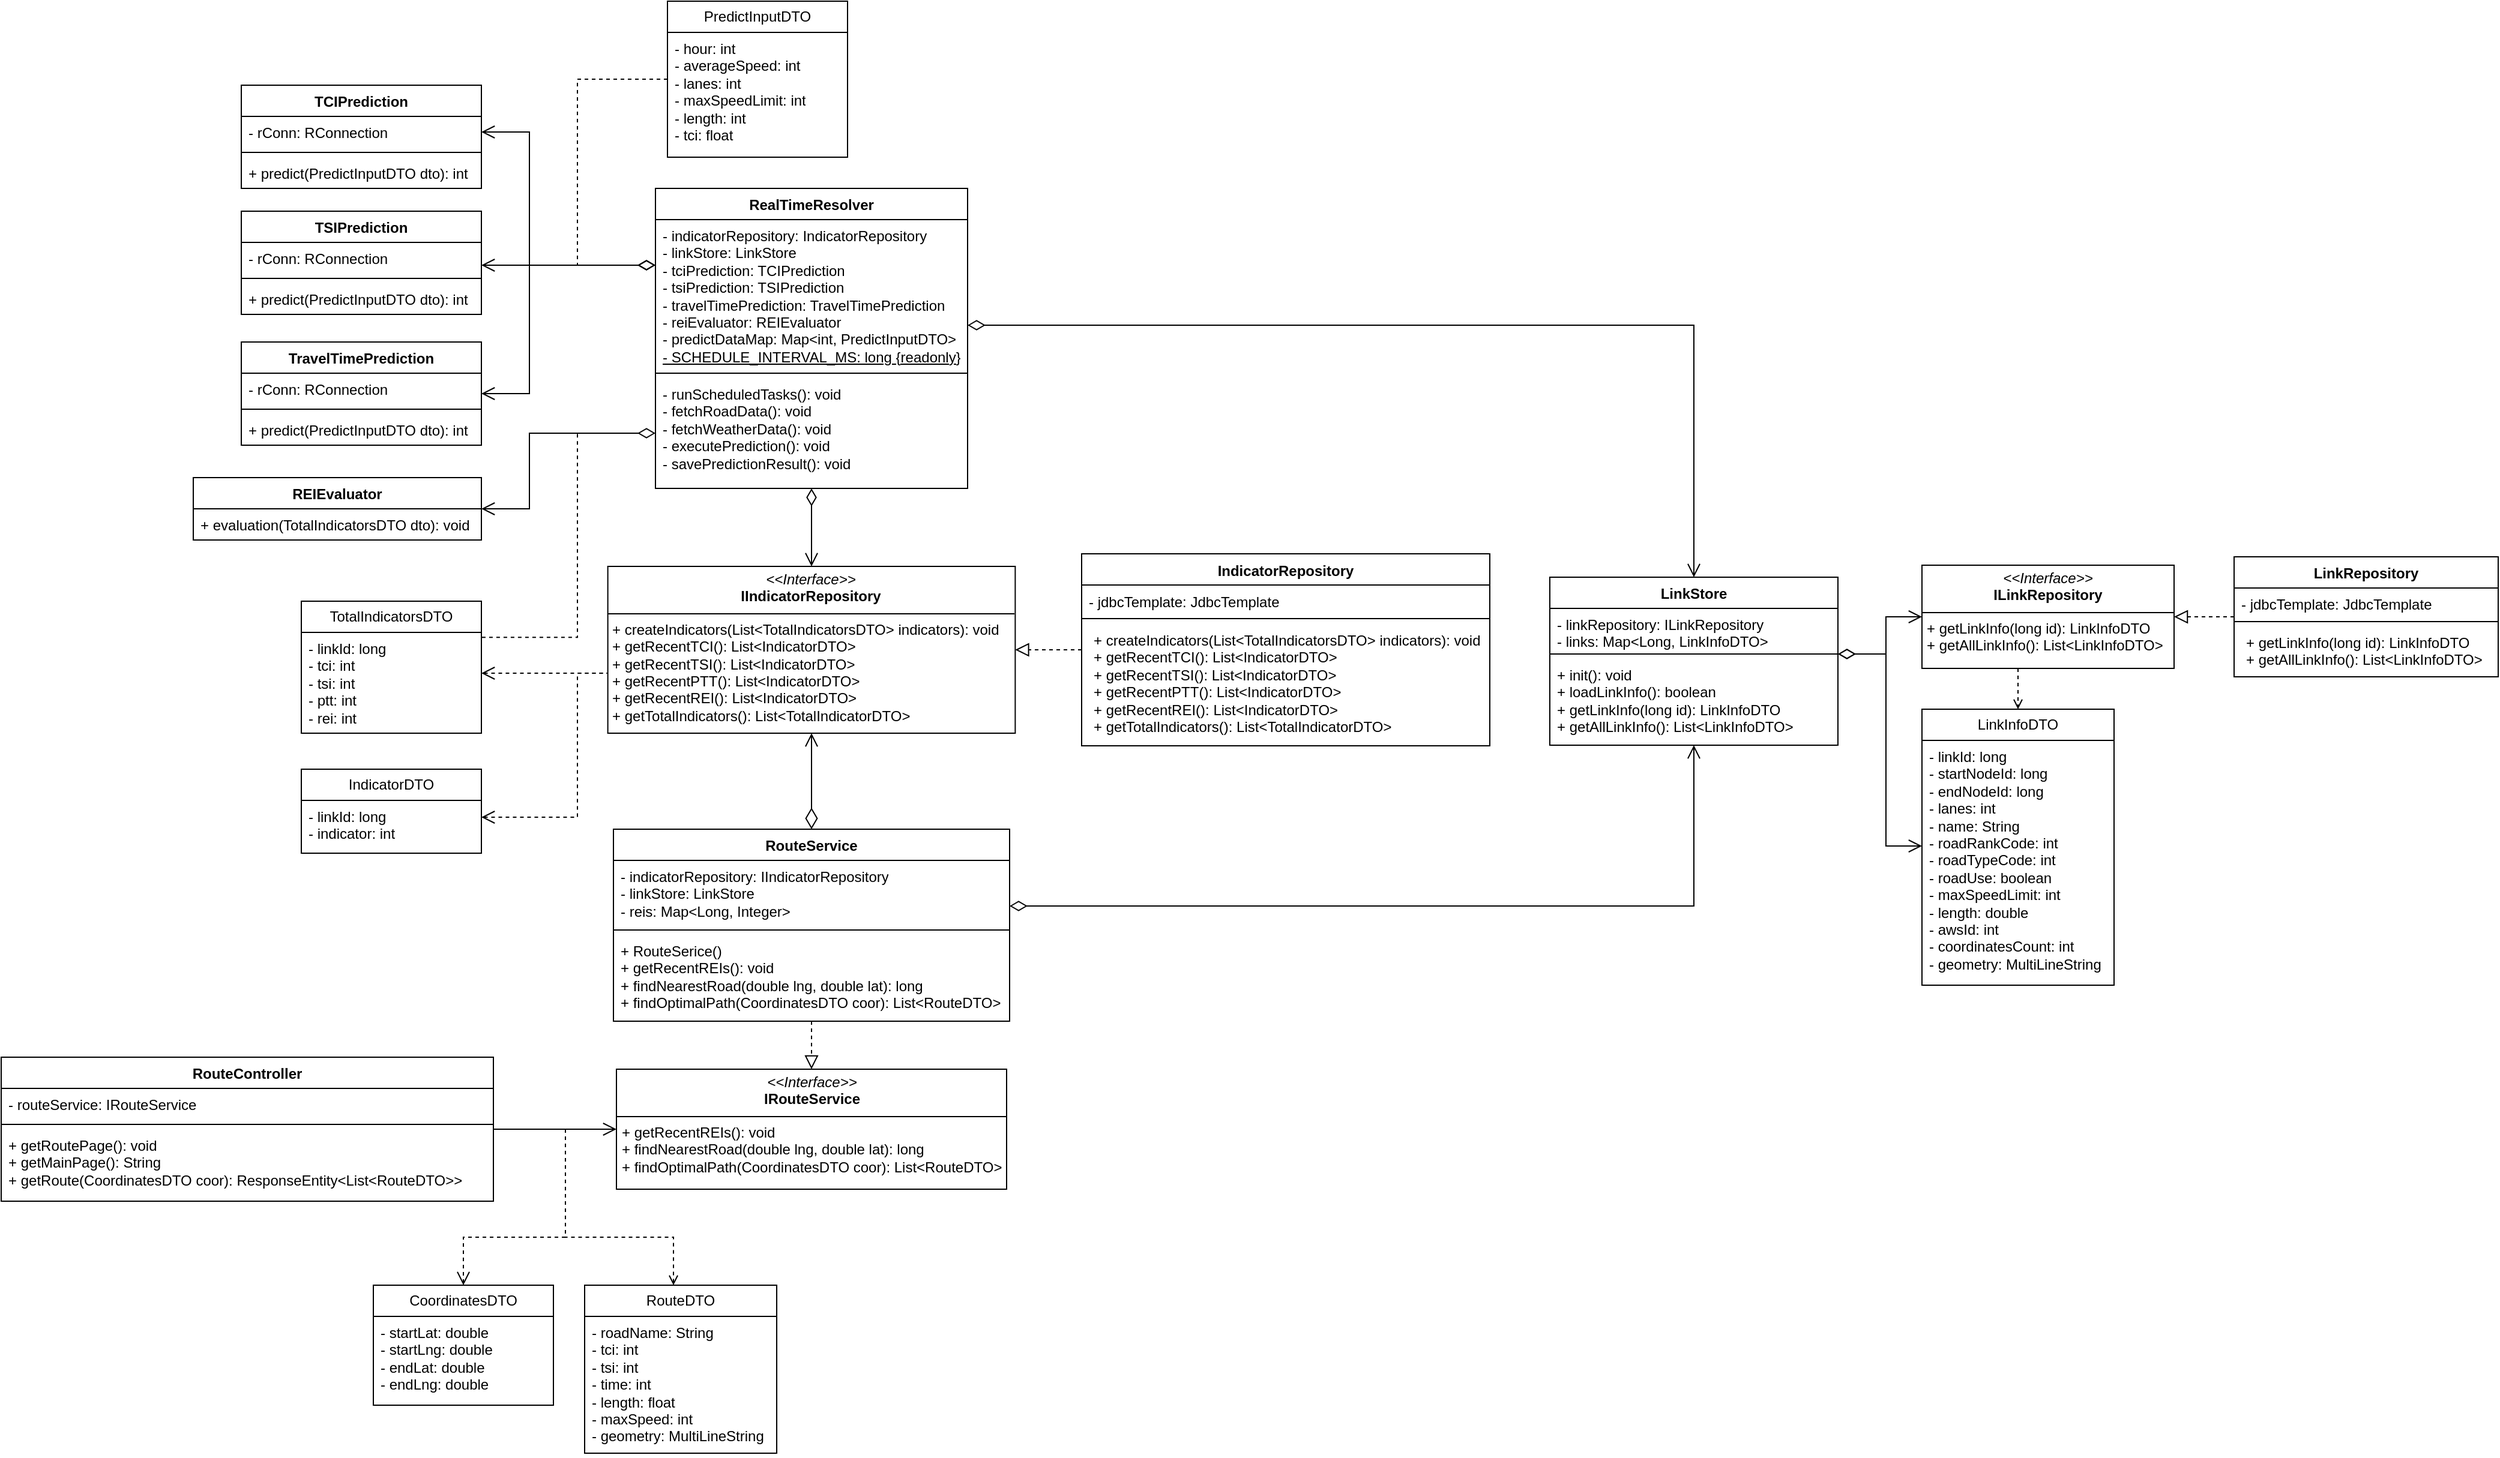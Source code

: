 <mxfile>
    <diagram id="C5RBs43oDa-KdzZeNtuy" name="Page-1">
        <mxGraphModel dx="687" dy="1365" grid="1" gridSize="10" guides="1" tooltips="1" connect="1" arrows="1" fold="1" page="1" pageScale="1" pageWidth="1169" pageHeight="827" math="0" shadow="0">
            <root>
                <mxCell id="WIyWlLk6GJQsqaUBKTNV-0"/>
                <mxCell id="WIyWlLk6GJQsqaUBKTNV-1" parent="WIyWlLk6GJQsqaUBKTNV-0"/>
                <mxCell id="muxnc6hLIIF-vg2cAyDk-29" style="edgeStyle=orthogonalEdgeStyle;rounded=0;orthogonalLoop=1;jettySize=auto;html=1;startArrow=diamondThin;startFill=0;endSize=9;endArrow=open;endFill=0;startSize=12;" parent="WIyWlLk6GJQsqaUBKTNV-1" source="7qdgNz7IVnDJnhtJZtUA-0" target="-kvVvv8A91ytOYpTTfjP-13" edge="1">
                    <mxGeometry relative="1" as="geometry"/>
                </mxCell>
                <mxCell id="7qdgNz7IVnDJnhtJZtUA-0" value="RealTimeResolver" style="swimlane;fontStyle=1;align=center;verticalAlign=top;childLayout=stackLayout;horizontal=1;startSize=26;horizontalStack=0;resizeParent=1;resizeParentMax=0;resizeLast=0;collapsible=1;marginBottom=0;whiteSpace=wrap;html=1;swimlaneFillColor=default;" parent="WIyWlLk6GJQsqaUBKTNV-1" vertex="1">
                    <mxGeometry x="645" y="-584" width="260" height="250" as="geometry"/>
                </mxCell>
                <mxCell id="7qdgNz7IVnDJnhtJZtUA-1" value="- indicatorRepository: IndicatorRepository&lt;div&gt;- linkStore: LinkStore&lt;br&gt;&lt;div&gt;- tciPrediction: TCI&lt;span style=&quot;background-color: initial;&quot;&gt;Prediction&lt;/span&gt;&lt;/div&gt;&lt;div&gt;- tsiPrediction: TSI&lt;span style=&quot;background-color: initial;&quot;&gt;Prediction&lt;/span&gt;&lt;/div&gt;&lt;div&gt;- travelTimePrediction: TravelTime&lt;span style=&quot;background-color: initial;&quot;&gt;Prediction&lt;/span&gt;&lt;/div&gt;&lt;div&gt;- reiEvaluator: REIEvaluator&lt;/div&gt;&lt;/div&gt;&lt;div&gt;- predictDataMap: Map&amp;lt;int, PredictInputDTO&amp;gt;&lt;/div&gt;&lt;u&gt;- SCHEDULE_INTERVAL_MS: long {readonly}&lt;/u&gt;" style="text;strokeColor=none;fillColor=none;align=left;verticalAlign=top;spacingLeft=4;spacingRight=4;overflow=hidden;rotatable=0;points=[[0,0.5],[1,0.5]];portConstraint=eastwest;whiteSpace=wrap;html=1;" parent="7qdgNz7IVnDJnhtJZtUA-0" vertex="1">
                    <mxGeometry y="26" width="260" height="124" as="geometry"/>
                </mxCell>
                <mxCell id="7qdgNz7IVnDJnhtJZtUA-2" value="" style="line;strokeWidth=1;fillColor=none;align=left;verticalAlign=middle;spacingTop=-1;spacingLeft=3;spacingRight=3;rotatable=0;labelPosition=right;points=[];portConstraint=eastwest;strokeColor=inherit;" parent="7qdgNz7IVnDJnhtJZtUA-0" vertex="1">
                    <mxGeometry y="150" width="260" height="8" as="geometry"/>
                </mxCell>
                <mxCell id="7qdgNz7IVnDJnhtJZtUA-3" value="- runScheduledTasks(): void&lt;div&gt;- fetchRoadData(): void&lt;div&gt;- fetchWeatherData(): void&lt;/div&gt;&lt;div&gt;- executePrediction(): void&lt;/div&gt;&lt;div&gt;- savePredictionResult(): void&lt;/div&gt;&lt;/div&gt;" style="text;strokeColor=none;fillColor=none;align=left;verticalAlign=top;spacingLeft=4;spacingRight=4;overflow=hidden;rotatable=0;points=[[0,0.5],[1,0.5]];portConstraint=eastwest;whiteSpace=wrap;html=1;" parent="7qdgNz7IVnDJnhtJZtUA-0" vertex="1">
                    <mxGeometry y="158" width="260" height="92" as="geometry"/>
                </mxCell>
                <mxCell id="7qdgNz7IVnDJnhtJZtUA-4" value="TCIPrediction" style="swimlane;fontStyle=1;align=center;verticalAlign=top;childLayout=stackLayout;horizontal=1;startSize=26;horizontalStack=0;resizeParent=1;resizeParentMax=0;resizeLast=0;collapsible=1;marginBottom=0;whiteSpace=wrap;html=1;fillColor=default;swimlaneFillColor=default;" parent="WIyWlLk6GJQsqaUBKTNV-1" vertex="1">
                    <mxGeometry x="300" y="-670" width="200" height="86" as="geometry"/>
                </mxCell>
                <mxCell id="7qdgNz7IVnDJnhtJZtUA-5" value="- rConn: RConnection" style="text;strokeColor=none;fillColor=none;align=left;verticalAlign=top;spacingLeft=4;spacingRight=4;overflow=hidden;rotatable=0;points=[[0,0.5],[1,0.5]];portConstraint=eastwest;whiteSpace=wrap;html=1;" parent="7qdgNz7IVnDJnhtJZtUA-4" vertex="1">
                    <mxGeometry y="26" width="200" height="26" as="geometry"/>
                </mxCell>
                <mxCell id="7qdgNz7IVnDJnhtJZtUA-6" value="" style="line;strokeWidth=1;fillColor=none;align=left;verticalAlign=middle;spacingTop=-1;spacingLeft=3;spacingRight=3;rotatable=0;labelPosition=right;points=[];portConstraint=eastwest;strokeColor=inherit;" parent="7qdgNz7IVnDJnhtJZtUA-4" vertex="1">
                    <mxGeometry y="52" width="200" height="8" as="geometry"/>
                </mxCell>
                <mxCell id="7qdgNz7IVnDJnhtJZtUA-7" value="+ predict(PredictInputDTO dto): int" style="text;strokeColor=none;fillColor=none;align=left;verticalAlign=top;spacingLeft=4;spacingRight=4;overflow=hidden;rotatable=0;points=[[0,0.5],[1,0.5]];portConstraint=eastwest;whiteSpace=wrap;html=1;" parent="7qdgNz7IVnDJnhtJZtUA-4" vertex="1">
                    <mxGeometry y="60" width="200" height="26" as="geometry"/>
                </mxCell>
                <mxCell id="muxnc6hLIIF-vg2cAyDk-27" style="edgeStyle=orthogonalEdgeStyle;rounded=0;orthogonalLoop=1;jettySize=auto;html=1;endSize=12;startSize=9;endArrow=diamondThin;endFill=0;startArrow=open;startFill=0;" parent="WIyWlLk6GJQsqaUBKTNV-1" source="7qdgNz7IVnDJnhtJZtUA-8" target="7qdgNz7IVnDJnhtJZtUA-0" edge="1">
                    <mxGeometry relative="1" as="geometry">
                        <Array as="points">
                            <mxPoint x="540" y="-413"/>
                            <mxPoint x="540" y="-520"/>
                        </Array>
                    </mxGeometry>
                </mxCell>
                <mxCell id="7qdgNz7IVnDJnhtJZtUA-8" value="TravelTimePrediction" style="swimlane;fontStyle=1;align=center;verticalAlign=top;childLayout=stackLayout;horizontal=1;startSize=26;horizontalStack=0;resizeParent=1;resizeParentMax=0;resizeLast=0;collapsible=1;marginBottom=0;whiteSpace=wrap;html=1;swimlaneFillColor=default;" parent="WIyWlLk6GJQsqaUBKTNV-1" vertex="1">
                    <mxGeometry x="300" y="-456" width="200" height="86" as="geometry"/>
                </mxCell>
                <mxCell id="7qdgNz7IVnDJnhtJZtUA-9" value="- rConn: RConnection" style="text;strokeColor=none;fillColor=none;align=left;verticalAlign=top;spacingLeft=4;spacingRight=4;overflow=hidden;rotatable=0;points=[[0,0.5],[1,0.5]];portConstraint=eastwest;whiteSpace=wrap;html=1;" parent="7qdgNz7IVnDJnhtJZtUA-8" vertex="1">
                    <mxGeometry y="26" width="200" height="26" as="geometry"/>
                </mxCell>
                <mxCell id="7qdgNz7IVnDJnhtJZtUA-10" value="" style="line;strokeWidth=1;fillColor=none;align=left;verticalAlign=middle;spacingTop=-1;spacingLeft=3;spacingRight=3;rotatable=0;labelPosition=right;points=[];portConstraint=eastwest;strokeColor=inherit;" parent="7qdgNz7IVnDJnhtJZtUA-8" vertex="1">
                    <mxGeometry y="52" width="200" height="8" as="geometry"/>
                </mxCell>
                <mxCell id="7qdgNz7IVnDJnhtJZtUA-11" value="+ predict(PredictInputDTO dto): int" style="text;strokeColor=none;fillColor=none;align=left;verticalAlign=top;spacingLeft=4;spacingRight=4;overflow=hidden;rotatable=0;points=[[0,0.5],[1,0.5]];portConstraint=eastwest;whiteSpace=wrap;html=1;" parent="7qdgNz7IVnDJnhtJZtUA-8" vertex="1">
                    <mxGeometry y="60" width="200" height="26" as="geometry"/>
                </mxCell>
                <mxCell id="muxnc6hLIIF-vg2cAyDk-26" style="edgeStyle=orthogonalEdgeStyle;rounded=0;orthogonalLoop=1;jettySize=auto;html=1;endSize=12;startSize=9;endArrow=diamondThin;endFill=0;startArrow=open;startFill=0;" parent="WIyWlLk6GJQsqaUBKTNV-1" source="7qdgNz7IVnDJnhtJZtUA-12" target="7qdgNz7IVnDJnhtJZtUA-0" edge="1">
                    <mxGeometry relative="1" as="geometry">
                        <Array as="points">
                            <mxPoint x="580" y="-520"/>
                            <mxPoint x="580" y="-520"/>
                        </Array>
                    </mxGeometry>
                </mxCell>
                <mxCell id="7qdgNz7IVnDJnhtJZtUA-12" value="TSIPrediction" style="swimlane;fontStyle=1;align=center;verticalAlign=top;childLayout=stackLayout;horizontal=1;startSize=26;horizontalStack=0;resizeParent=1;resizeParentMax=0;resizeLast=0;collapsible=1;marginBottom=0;whiteSpace=wrap;html=1;swimlaneFillColor=default;" parent="WIyWlLk6GJQsqaUBKTNV-1" vertex="1">
                    <mxGeometry x="300" y="-565" width="200" height="86" as="geometry"/>
                </mxCell>
                <mxCell id="7qdgNz7IVnDJnhtJZtUA-13" value="- rConn: RConnection" style="text;strokeColor=none;fillColor=none;align=left;verticalAlign=top;spacingLeft=4;spacingRight=4;overflow=hidden;rotatable=0;points=[[0,0.5],[1,0.5]];portConstraint=eastwest;whiteSpace=wrap;html=1;" parent="7qdgNz7IVnDJnhtJZtUA-12" vertex="1">
                    <mxGeometry y="26" width="200" height="26" as="geometry"/>
                </mxCell>
                <mxCell id="7qdgNz7IVnDJnhtJZtUA-14" value="" style="line;strokeWidth=1;fillColor=none;align=left;verticalAlign=middle;spacingTop=-1;spacingLeft=3;spacingRight=3;rotatable=0;labelPosition=right;points=[];portConstraint=eastwest;strokeColor=inherit;" parent="7qdgNz7IVnDJnhtJZtUA-12" vertex="1">
                    <mxGeometry y="52" width="200" height="8" as="geometry"/>
                </mxCell>
                <mxCell id="7qdgNz7IVnDJnhtJZtUA-15" value="+ predict(PredictInputDTO dto): int" style="text;strokeColor=none;fillColor=none;align=left;verticalAlign=top;spacingLeft=4;spacingRight=4;overflow=hidden;rotatable=0;points=[[0,0.5],[1,0.5]];portConstraint=eastwest;whiteSpace=wrap;html=1;" parent="7qdgNz7IVnDJnhtJZtUA-12" vertex="1">
                    <mxGeometry y="60" width="200" height="26" as="geometry"/>
                </mxCell>
                <mxCell id="9JOu5r-hT03HQkHYxPeE-22" style="edgeStyle=orthogonalEdgeStyle;rounded=0;orthogonalLoop=1;jettySize=auto;html=1;endArrow=open;endFill=0;endSize=9;" parent="WIyWlLk6GJQsqaUBKTNV-1" source="7qdgNz7IVnDJnhtJZtUA-24" target="9JOu5r-hT03HQkHYxPeE-0" edge="1">
                    <mxGeometry relative="1" as="geometry"/>
                </mxCell>
                <mxCell id="9JOu5r-hT03HQkHYxPeE-23" style="edgeStyle=orthogonalEdgeStyle;rounded=0;orthogonalLoop=1;jettySize=auto;html=1;endArrow=open;endFill=0;dashed=1;endSize=9;entryX=0.5;entryY=0;entryDx=0;entryDy=0;" parent="WIyWlLk6GJQsqaUBKTNV-1" target="-kvVvv8A91ytOYpTTfjP-0" edge="1">
                    <mxGeometry relative="1" as="geometry">
                        <mxPoint x="570" y="199.99" as="sourcePoint"/>
                        <mxPoint x="490" y="330" as="targetPoint"/>
                        <Array as="points">
                            <mxPoint x="570" y="290"/>
                            <mxPoint x="485" y="290"/>
                        </Array>
                    </mxGeometry>
                </mxCell>
                <mxCell id="7qdgNz7IVnDJnhtJZtUA-24" value="RouteController" style="swimlane;fontStyle=1;align=center;verticalAlign=top;childLayout=stackLayout;horizontal=1;startSize=26;horizontalStack=0;resizeParent=1;resizeParentMax=0;resizeLast=0;collapsible=1;marginBottom=0;whiteSpace=wrap;html=1;swimlaneFillColor=default;" parent="WIyWlLk6GJQsqaUBKTNV-1" vertex="1">
                    <mxGeometry x="100" y="140" width="410" height="120" as="geometry"/>
                </mxCell>
                <mxCell id="7qdgNz7IVnDJnhtJZtUA-25" value="- routeService: IRouteService" style="text;strokeColor=none;fillColor=none;align=left;verticalAlign=top;spacingLeft=4;spacingRight=4;overflow=hidden;rotatable=0;points=[[0,0.5],[1,0.5]];portConstraint=eastwest;whiteSpace=wrap;html=1;" parent="7qdgNz7IVnDJnhtJZtUA-24" vertex="1">
                    <mxGeometry y="26" width="410" height="26" as="geometry"/>
                </mxCell>
                <mxCell id="7qdgNz7IVnDJnhtJZtUA-26" value="" style="line;strokeWidth=1;fillColor=none;align=left;verticalAlign=middle;spacingTop=-1;spacingLeft=3;spacingRight=3;rotatable=0;labelPosition=right;points=[];portConstraint=eastwest;strokeColor=inherit;" parent="7qdgNz7IVnDJnhtJZtUA-24" vertex="1">
                    <mxGeometry y="52" width="410" height="8" as="geometry"/>
                </mxCell>
                <mxCell id="7qdgNz7IVnDJnhtJZtUA-27" value="+ getRoutePage(): void&lt;div&gt;+ getMainPage(): String&lt;/div&gt;&lt;div&gt;+ getRoute(CoordinatesDTO coor):&amp;nbsp;ResponseEntity&amp;lt;List&amp;lt;RouteDTO&amp;gt;&amp;gt;&lt;/div&gt;" style="text;strokeColor=none;fillColor=none;align=left;verticalAlign=top;spacingLeft=4;spacingRight=4;overflow=hidden;rotatable=0;points=[[0,0.5],[1,0.5]];portConstraint=eastwest;whiteSpace=wrap;html=1;" parent="7qdgNz7IVnDJnhtJZtUA-24" vertex="1">
                    <mxGeometry y="60" width="410" height="60" as="geometry"/>
                </mxCell>
                <mxCell id="-kvVvv8A91ytOYpTTfjP-7" style="edgeStyle=orthogonalEdgeStyle;rounded=0;orthogonalLoop=1;jettySize=auto;html=1;startArrow=diamondThin;startFill=0;endSize=9;startSize=15;entryX=0.5;entryY=1;entryDx=0;entryDy=0;endArrow=open;endFill=0;" parent="WIyWlLk6GJQsqaUBKTNV-1" source="7qdgNz7IVnDJnhtJZtUA-28" target="-kvVvv8A91ytOYpTTfjP-13" edge="1">
                    <mxGeometry relative="1" as="geometry"/>
                </mxCell>
                <mxCell id="9JOu5r-hT03HQkHYxPeE-39" style="edgeStyle=orthogonalEdgeStyle;rounded=0;orthogonalLoop=1;jettySize=auto;html=1;dashed=1;endArrow=block;endFill=0;endSize=9;" parent="WIyWlLk6GJQsqaUBKTNV-1" source="7qdgNz7IVnDJnhtJZtUA-28" target="9JOu5r-hT03HQkHYxPeE-0" edge="1">
                    <mxGeometry relative="1" as="geometry"/>
                </mxCell>
                <mxCell id="muxnc6hLIIF-vg2cAyDk-38" style="edgeStyle=orthogonalEdgeStyle;rounded=0;orthogonalLoop=1;jettySize=auto;html=1;endArrow=open;endFill=0;endSize=9;startArrow=diamondThin;startFill=0;startSize=12;" parent="WIyWlLk6GJQsqaUBKTNV-1" source="7qdgNz7IVnDJnhtJZtUA-28" target="muxnc6hLIIF-vg2cAyDk-5" edge="1">
                    <mxGeometry relative="1" as="geometry">
                        <Array as="points">
                            <mxPoint x="1510" y="14"/>
                        </Array>
                    </mxGeometry>
                </mxCell>
                <mxCell id="7qdgNz7IVnDJnhtJZtUA-28" value="RouteService" style="swimlane;fontStyle=1;align=center;verticalAlign=top;childLayout=stackLayout;horizontal=1;startSize=26;horizontalStack=0;resizeParent=1;resizeParentMax=0;resizeLast=0;collapsible=1;marginBottom=0;whiteSpace=wrap;html=1;swimlaneFillColor=default;" parent="WIyWlLk6GJQsqaUBKTNV-1" vertex="1">
                    <mxGeometry x="610" y="-50" width="330" height="160" as="geometry"/>
                </mxCell>
                <mxCell id="7qdgNz7IVnDJnhtJZtUA-29" value="- indicatorRepository: IIndicatorRepository&lt;div&gt;- linkStore: LinkStore&lt;/div&gt;&lt;div&gt;- reis: Map&amp;lt;Long, Integer&amp;gt;&lt;/div&gt;" style="text;strokeColor=none;fillColor=none;align=left;verticalAlign=top;spacingLeft=4;spacingRight=4;overflow=hidden;rotatable=0;points=[[0,0.5],[1,0.5]];portConstraint=eastwest;whiteSpace=wrap;html=1;" parent="7qdgNz7IVnDJnhtJZtUA-28" vertex="1">
                    <mxGeometry y="26" width="330" height="54" as="geometry"/>
                </mxCell>
                <mxCell id="7qdgNz7IVnDJnhtJZtUA-30" value="" style="line;strokeWidth=1;fillColor=none;align=left;verticalAlign=middle;spacingTop=-1;spacingLeft=3;spacingRight=3;rotatable=0;labelPosition=right;points=[];portConstraint=eastwest;strokeColor=inherit;" parent="7qdgNz7IVnDJnhtJZtUA-28" vertex="1">
                    <mxGeometry y="80" width="330" height="8" as="geometry"/>
                </mxCell>
                <mxCell id="7qdgNz7IVnDJnhtJZtUA-31" value="+ RouteSerice()&lt;div&gt;&lt;span style=&quot;background-color: initial;&quot;&gt;+ getRecentREIs(): void&lt;/span&gt;&lt;/div&gt;&lt;div&gt;&lt;span style=&quot;background-color: initial;&quot;&gt;+ findNearestRoad(double lng, double lat): long&lt;/span&gt;&lt;/div&gt;&lt;div&gt;&lt;span style=&quot;background-color: initial;&quot;&gt;+ findOptimalPath(CoordinatesDTO coor): List&amp;lt;RouteDTO&amp;gt;&lt;/span&gt;&lt;br&gt;&lt;/div&gt;" style="text;strokeColor=none;fillColor=none;align=left;verticalAlign=top;spacingLeft=4;spacingRight=4;overflow=hidden;rotatable=0;points=[[0,0.5],[1,0.5]];portConstraint=eastwest;whiteSpace=wrap;html=1;" parent="7qdgNz7IVnDJnhtJZtUA-28" vertex="1">
                    <mxGeometry y="88" width="330" height="72" as="geometry"/>
                </mxCell>
                <mxCell id="-kvVvv8A91ytOYpTTfjP-0" value="CoordinatesDTO" style="swimlane;fontStyle=0;childLayout=stackLayout;horizontal=1;startSize=26;fillColor=none;horizontalStack=0;resizeParent=1;resizeParentMax=0;resizeLast=0;collapsible=1;marginBottom=0;whiteSpace=wrap;html=1;swimlaneFillColor=default;" parent="WIyWlLk6GJQsqaUBKTNV-1" vertex="1">
                    <mxGeometry x="410" y="330" width="150" height="100" as="geometry"/>
                </mxCell>
                <mxCell id="-kvVvv8A91ytOYpTTfjP-1" value="- startLat: double&lt;div&gt;- startLng: double&lt;br&gt;&lt;/div&gt;&lt;div&gt;- endLat&lt;span style=&quot;background-color: initial;&quot;&gt;: double&lt;/span&gt;&lt;br&gt;&lt;/div&gt;&lt;div&gt;- endLng&lt;span style=&quot;background-color: initial;&quot;&gt;: double&lt;/span&gt;&lt;span style=&quot;background-color: initial;&quot;&gt;&lt;br&gt;&lt;/span&gt;&lt;/div&gt;" style="text;strokeColor=none;fillColor=none;align=left;verticalAlign=top;spacingLeft=4;spacingRight=4;overflow=hidden;rotatable=0;points=[[0,0.5],[1,0.5]];portConstraint=eastwest;whiteSpace=wrap;html=1;" parent="-kvVvv8A91ytOYpTTfjP-0" vertex="1">
                    <mxGeometry y="26" width="150" height="74" as="geometry"/>
                </mxCell>
                <mxCell id="-kvVvv8A91ytOYpTTfjP-13" value="&lt;p style=&quot;margin:0px;margin-top:4px;text-align:center;&quot;&gt;&lt;i&gt;&amp;lt;&amp;lt;Interface&amp;gt;&amp;gt;&lt;/i&gt;&lt;br&gt;&lt;b&gt;IIndicatorRepository&lt;/b&gt;&lt;/p&gt;&lt;hr size=&quot;1&quot; style=&quot;border-style:solid;&quot;&gt;&lt;p style=&quot;margin:0px;margin-left:4px;&quot;&gt;+ createIndicators(List&amp;lt;TotalIndicatorsDTO&amp;gt; indicators): void&lt;br&gt;&lt;/p&gt;&lt;p style=&quot;margin: 0px 0px 0px 4px;&quot;&gt;+ getRecentTCI(): List&amp;lt;IndicatorDTO&amp;gt;&lt;/p&gt;&lt;p style=&quot;margin: 0px 0px 0px 4px;&quot;&gt;+ getRecentTSI(): List&amp;lt;IndicatorDTO&amp;gt;&lt;br&gt;&lt;/p&gt;&lt;p style=&quot;margin: 0px 0px 0px 4px;&quot;&gt;+ getRecentPTT(): List&amp;lt;IndicatorDTO&amp;gt;&lt;/p&gt;&lt;p style=&quot;margin: 0px 0px 0px 4px;&quot;&gt;+ getRecentREI(): List&amp;lt;IndicatorDTO&amp;gt;&lt;/p&gt;&lt;p style=&quot;margin: 0px 0px 0px 4px;&quot;&gt;+ getTotalIndicators(): List&amp;lt;TotalIndicatorDTO&amp;gt;&lt;/p&gt;" style="verticalAlign=top;align=left;overflow=fill;html=1;whiteSpace=wrap;swimlaneFillColor=default;" parent="WIyWlLk6GJQsqaUBKTNV-1" vertex="1">
                    <mxGeometry x="605.31" y="-269" width="339.38" height="139" as="geometry"/>
                </mxCell>
                <mxCell id="9JOu5r-hT03HQkHYxPeE-41" style="edgeStyle=orthogonalEdgeStyle;rounded=0;orthogonalLoop=1;jettySize=auto;html=1;dashed=1;endArrow=none;endFill=0;endSize=9;startArrow=open;startFill=0;startSize=9;" parent="WIyWlLk6GJQsqaUBKTNV-1" source="-kvVvv8A91ytOYpTTfjP-14" target="-kvVvv8A91ytOYpTTfjP-13" edge="1">
                    <mxGeometry relative="1" as="geometry">
                        <Array as="points">
                            <mxPoint x="580" y="-60"/>
                            <mxPoint x="580" y="-180"/>
                        </Array>
                    </mxGeometry>
                </mxCell>
                <mxCell id="-kvVvv8A91ytOYpTTfjP-14" value="IndicatorDTO" style="swimlane;fontStyle=0;childLayout=stackLayout;horizontal=1;startSize=26;fillColor=none;horizontalStack=0;resizeParent=1;resizeParentMax=0;resizeLast=0;collapsible=1;marginBottom=0;whiteSpace=wrap;html=1;" parent="WIyWlLk6GJQsqaUBKTNV-1" vertex="1">
                    <mxGeometry x="350" y="-100" width="150" height="70" as="geometry"/>
                </mxCell>
                <mxCell id="-kvVvv8A91ytOYpTTfjP-15" value="- linkId: long&lt;div&gt;- indicator: int&lt;br&gt;&lt;/div&gt;" style="text;strokeColor=none;fillColor=none;align=left;verticalAlign=top;spacingLeft=4;spacingRight=4;overflow=hidden;rotatable=0;points=[[0,0.5],[1,0.5]];portConstraint=eastwest;whiteSpace=wrap;html=1;" parent="-kvVvv8A91ytOYpTTfjP-14" vertex="1">
                    <mxGeometry y="26" width="150" height="44" as="geometry"/>
                </mxCell>
                <mxCell id="9JOu5r-hT03HQkHYxPeE-0" value="&lt;p style=&quot;margin:0px;margin-top:4px;text-align:center;&quot;&gt;&lt;i&gt;&amp;lt;&amp;lt;Interface&amp;gt;&amp;gt;&lt;/i&gt;&lt;br&gt;&lt;b&gt;I&lt;/b&gt;&lt;b style=&quot;background-color: initial;&quot;&gt;RouteService&lt;/b&gt;&lt;/p&gt;&lt;hr size=&quot;1&quot; style=&quot;border-style:solid;&quot;&gt;&lt;p style=&quot;margin:0px;margin-left:4px;&quot;&gt;+ getRecentREIs(): void&lt;/p&gt;&lt;p style=&quot;margin:0px;margin-left:4px;&quot;&gt;+ findNearestRoad(double lng, double lat): long&lt;/p&gt;&lt;p style=&quot;margin:0px;margin-left:4px;&quot;&gt;+ findOptimalPath(CoordinatesDTO coor): List&amp;lt;RouteDTO&amp;gt;&lt;/p&gt;" style="verticalAlign=top;align=left;overflow=fill;html=1;whiteSpace=wrap;swimlaneFillColor=default;" parent="WIyWlLk6GJQsqaUBKTNV-1" vertex="1">
                    <mxGeometry x="612.5" y="150" width="325" height="100" as="geometry"/>
                </mxCell>
                <mxCell id="muxnc6hLIIF-vg2cAyDk-22" style="edgeStyle=orthogonalEdgeStyle;rounded=0;orthogonalLoop=1;jettySize=auto;html=1;endArrow=none;endFill=0;dashed=1;startArrow=open;startFill=0;" parent="WIyWlLk6GJQsqaUBKTNV-1" source="9JOu5r-hT03HQkHYxPeE-6" edge="1">
                    <mxGeometry relative="1" as="geometry">
                        <mxPoint x="570" y="290" as="targetPoint"/>
                        <Array as="points">
                            <mxPoint x="660" y="290"/>
                        </Array>
                    </mxGeometry>
                </mxCell>
                <mxCell id="9JOu5r-hT03HQkHYxPeE-6" value="RouteDTO" style="swimlane;fontStyle=0;childLayout=stackLayout;horizontal=1;startSize=26;fillColor=none;horizontalStack=0;resizeParent=1;resizeParentMax=0;resizeLast=0;collapsible=1;marginBottom=0;whiteSpace=wrap;html=1;swimlaneFillColor=default;" parent="WIyWlLk6GJQsqaUBKTNV-1" vertex="1">
                    <mxGeometry x="586" y="330" width="160" height="140" as="geometry">
                        <mxRectangle x="780" y="586" width="70" height="30" as="alternateBounds"/>
                    </mxGeometry>
                </mxCell>
                <mxCell id="9JOu5r-hT03HQkHYxPeE-9" value="- roadName: String&lt;div&gt;- tci: int&lt;br&gt;&lt;/div&gt;&lt;div&gt;- tsi: int&lt;br&gt;&lt;/div&gt;&lt;div&gt;- time: int&lt;br&gt;&lt;/div&gt;&lt;div&gt;- length: float&lt;br&gt;&lt;/div&gt;&lt;div&gt;- maxSpeed: int&lt;/div&gt;&lt;div&gt;- geometry: MultiLineString&lt;/div&gt;" style="text;strokeColor=none;fillColor=none;align=left;verticalAlign=top;spacingLeft=4;spacingRight=4;overflow=hidden;rotatable=0;points=[[0,0.5],[1,0.5]];portConstraint=eastwest;whiteSpace=wrap;html=1;" parent="9JOu5r-hT03HQkHYxPeE-6" vertex="1">
                    <mxGeometry y="26" width="160" height="114" as="geometry"/>
                </mxCell>
                <mxCell id="muxnc6hLIIF-vg2cAyDk-28" style="edgeStyle=orthogonalEdgeStyle;rounded=0;orthogonalLoop=1;jettySize=auto;html=1;endSize=12;startSize=9;endArrow=diamondThin;endFill=0;startArrow=open;startFill=0;" parent="WIyWlLk6GJQsqaUBKTNV-1" source="9JOu5r-hT03HQkHYxPeE-29" target="7qdgNz7IVnDJnhtJZtUA-0" edge="1">
                    <mxGeometry relative="1" as="geometry">
                        <Array as="points">
                            <mxPoint x="540" y="-317"/>
                            <mxPoint x="540" y="-380"/>
                        </Array>
                    </mxGeometry>
                </mxCell>
                <mxCell id="9JOu5r-hT03HQkHYxPeE-29" value="REIEvaluator" style="swimlane;fontStyle=1;align=center;verticalAlign=top;childLayout=stackLayout;horizontal=1;startSize=26;horizontalStack=0;resizeParent=1;resizeParentMax=0;resizeLast=0;collapsible=1;marginBottom=0;whiteSpace=wrap;html=1;swimlaneFillColor=default;" parent="WIyWlLk6GJQsqaUBKTNV-1" vertex="1">
                    <mxGeometry x="260" y="-343" width="240" height="52" as="geometry"/>
                </mxCell>
                <mxCell id="9JOu5r-hT03HQkHYxPeE-32" value="+ evaluation&lt;span style=&quot;background-color: initial;&quot;&gt;(TotalIndicatorsDTO dto): void&lt;/span&gt;" style="text;strokeColor=none;fillColor=none;align=left;verticalAlign=top;spacingLeft=4;spacingRight=4;overflow=hidden;rotatable=0;points=[[0,0.5],[1,0.5]];portConstraint=eastwest;whiteSpace=wrap;html=1;" parent="9JOu5r-hT03HQkHYxPeE-29" vertex="1">
                    <mxGeometry y="26" width="240" height="26" as="geometry"/>
                </mxCell>
                <mxCell id="5KlHAKBDxqlmMe3zaaGu-0" value="TotalIndicatorsDTO" style="swimlane;fontStyle=0;childLayout=stackLayout;horizontal=1;startSize=26;fillColor=none;horizontalStack=0;resizeParent=1;resizeParentMax=0;resizeLast=0;collapsible=1;marginBottom=0;whiteSpace=wrap;html=1;swimlaneFillColor=default;" parent="WIyWlLk6GJQsqaUBKTNV-1" vertex="1">
                    <mxGeometry x="350" y="-240" width="150" height="110" as="geometry"/>
                </mxCell>
                <mxCell id="muxnc6hLIIF-vg2cAyDk-34" style="edgeStyle=orthogonalEdgeStyle;rounded=0;orthogonalLoop=1;jettySize=auto;html=1;endArrow=none;endFill=0;dashed=1;exitX=1.003;exitY=0.049;exitDx=0;exitDy=0;exitPerimeter=0;" parent="5KlHAKBDxqlmMe3zaaGu-0" source="5KlHAKBDxqlmMe3zaaGu-1" edge="1">
                    <mxGeometry relative="1" as="geometry">
                        <mxPoint x="230" y="-140" as="targetPoint"/>
                        <mxPoint x="150" y="53" as="sourcePoint"/>
                        <Array as="points">
                            <mxPoint x="230" y="30"/>
                        </Array>
                    </mxGeometry>
                </mxCell>
                <mxCell id="5KlHAKBDxqlmMe3zaaGu-1" value="- linkId: long&lt;div&gt;- tci: int&lt;br&gt;&lt;/div&gt;&lt;div&gt;- tsi: int&lt;/div&gt;&lt;div&gt;- ptt: int&lt;/div&gt;&lt;div&gt;- rei: int&lt;/div&gt;" style="text;strokeColor=none;fillColor=none;align=left;verticalAlign=top;spacingLeft=4;spacingRight=4;overflow=hidden;rotatable=0;points=[[0,0.5],[1,0.5]];portConstraint=eastwest;whiteSpace=wrap;html=1;" parent="5KlHAKBDxqlmMe3zaaGu-0" vertex="1">
                    <mxGeometry y="26" width="150" height="84" as="geometry"/>
                </mxCell>
                <mxCell id="5KlHAKBDxqlmMe3zaaGu-2" style="edgeStyle=orthogonalEdgeStyle;rounded=0;orthogonalLoop=1;jettySize=auto;html=1;endArrow=none;endFill=0;endSize=9;dashed=1;startArrow=open;startFill=0;startSize=9;" parent="WIyWlLk6GJQsqaUBKTNV-1" source="5KlHAKBDxqlmMe3zaaGu-1" target="-kvVvv8A91ytOYpTTfjP-13" edge="1">
                    <mxGeometry relative="1" as="geometry">
                        <Array as="points">
                            <mxPoint x="570" y="-180"/>
                            <mxPoint x="570" y="-180"/>
                        </Array>
                    </mxGeometry>
                </mxCell>
                <mxCell id="muxnc6hLIIF-vg2cAyDk-30" style="edgeStyle=orthogonalEdgeStyle;rounded=0;orthogonalLoop=1;jettySize=auto;html=1;endArrow=none;endFill=0;dashed=1;endSize=9;startSize=12;" parent="WIyWlLk6GJQsqaUBKTNV-1" source="muxnc6hLIIF-vg2cAyDk-0" edge="1">
                    <mxGeometry relative="1" as="geometry">
                        <mxPoint x="570" y="-520" as="targetPoint"/>
                        <Array as="points">
                            <mxPoint x="580" y="-675"/>
                            <mxPoint x="580" y="-520"/>
                        </Array>
                    </mxGeometry>
                </mxCell>
                <mxCell id="muxnc6hLIIF-vg2cAyDk-0" value="PredictInputDTO" style="swimlane;fontStyle=0;childLayout=stackLayout;horizontal=1;startSize=26;fillColor=none;horizontalStack=0;resizeParent=1;resizeParentMax=0;resizeLast=0;collapsible=1;marginBottom=0;whiteSpace=wrap;html=1;swimlaneFillColor=default;" parent="WIyWlLk6GJQsqaUBKTNV-1" vertex="1">
                    <mxGeometry x="655" y="-740" width="150" height="130" as="geometry"/>
                </mxCell>
                <mxCell id="muxnc6hLIIF-vg2cAyDk-1" value="&lt;div&gt;- hour: int&lt;br&gt;&lt;/div&gt;&lt;div&gt;- averageSpeed: int&lt;/div&gt;&lt;div&gt;- lanes: int&lt;/div&gt;&lt;div&gt;- maxSpeedLimit: int&lt;/div&gt;&lt;div&gt;- length: int&lt;/div&gt;&lt;div&gt;- tci: float&lt;/div&gt;" style="text;strokeColor=none;fillColor=none;align=left;verticalAlign=top;spacingLeft=4;spacingRight=4;overflow=hidden;rotatable=0;points=[[0,0.5],[1,0.5]];portConstraint=eastwest;whiteSpace=wrap;html=1;" parent="muxnc6hLIIF-vg2cAyDk-0" vertex="1">
                    <mxGeometry y="26" width="150" height="104" as="geometry"/>
                </mxCell>
                <mxCell id="muxnc6hLIIF-vg2cAyDk-42" style="edgeStyle=orthogonalEdgeStyle;rounded=0;orthogonalLoop=1;jettySize=auto;html=1;endArrow=open;endFill=0;endSize=9;startArrow=diamondThin;startFill=0;startSize=12;" parent="WIyWlLk6GJQsqaUBKTNV-1" edge="1">
                    <mxGeometry relative="1" as="geometry">
                        <mxPoint x="1630" y="-196" as="sourcePoint"/>
                        <mxPoint x="1700.0" y="-36" as="targetPoint"/>
                        <Array as="points">
                            <mxPoint x="1670" y="-196"/>
                            <mxPoint x="1670" y="-36"/>
                        </Array>
                    </mxGeometry>
                </mxCell>
                <mxCell id="muxnc6hLIIF-vg2cAyDk-2" value="LinkStore" style="swimlane;fontStyle=1;align=center;verticalAlign=top;childLayout=stackLayout;horizontal=1;startSize=26;horizontalStack=0;resizeParent=1;resizeParentMax=0;resizeLast=0;collapsible=1;marginBottom=0;whiteSpace=wrap;html=1;swimlaneFillColor=default;" parent="WIyWlLk6GJQsqaUBKTNV-1" vertex="1">
                    <mxGeometry x="1390" y="-260" width="240" height="140" as="geometry"/>
                </mxCell>
                <mxCell id="muxnc6hLIIF-vg2cAyDk-3" value="&lt;div&gt;- linkRepository: ILinkRepository&lt;/div&gt;- links: Map&amp;lt;Long, LinkInfoDTO&amp;gt;" style="text;strokeColor=none;fillColor=none;align=left;verticalAlign=top;spacingLeft=4;spacingRight=4;overflow=hidden;rotatable=0;points=[[0,0.5],[1,0.5]];portConstraint=eastwest;whiteSpace=wrap;html=1;" parent="muxnc6hLIIF-vg2cAyDk-2" vertex="1">
                    <mxGeometry y="26" width="240" height="34" as="geometry"/>
                </mxCell>
                <mxCell id="muxnc6hLIIF-vg2cAyDk-4" value="" style="line;strokeWidth=1;fillColor=none;align=left;verticalAlign=middle;spacingTop=-1;spacingLeft=3;spacingRight=3;rotatable=0;labelPosition=right;points=[];portConstraint=eastwest;strokeColor=inherit;" parent="muxnc6hLIIF-vg2cAyDk-2" vertex="1">
                    <mxGeometry y="60" width="240" height="8" as="geometry"/>
                </mxCell>
                <mxCell id="muxnc6hLIIF-vg2cAyDk-5" value="+ init(): void&lt;div&gt;+ loadLinkInfo(): boolean&lt;/div&gt;&lt;div&gt;+ getLinkInfo(long id): LinkInfoDTO&lt;/div&gt;&lt;div&gt;+ getAllLinkInfo(): List&amp;lt;LinkInfoDTO&amp;gt;&lt;br&gt;&lt;/div&gt;" style="text;strokeColor=none;fillColor=none;align=left;verticalAlign=top;spacingLeft=4;spacingRight=4;overflow=hidden;rotatable=0;points=[[0,0.5],[1,0.5]];portConstraint=eastwest;whiteSpace=wrap;html=1;" parent="muxnc6hLIIF-vg2cAyDk-2" vertex="1">
                    <mxGeometry y="68" width="240" height="72" as="geometry"/>
                </mxCell>
                <mxCell id="muxnc6hLIIF-vg2cAyDk-44" style="edgeStyle=orthogonalEdgeStyle;rounded=0;orthogonalLoop=1;jettySize=auto;html=1;endArrow=open;endFill=0;dashed=1;" parent="WIyWlLk6GJQsqaUBKTNV-1" source="muxnc6hLIIF-vg2cAyDk-11" target="muxnc6hLIIF-vg2cAyDk-12" edge="1">
                    <mxGeometry relative="1" as="geometry">
                        <Array as="points">
                            <mxPoint x="1780" y="-170"/>
                            <mxPoint x="1780" y="-170"/>
                        </Array>
                    </mxGeometry>
                </mxCell>
                <mxCell id="muxnc6hLIIF-vg2cAyDk-11" value="&lt;p style=&quot;margin:0px;margin-top:4px;text-align:center;&quot;&gt;&lt;i&gt;&amp;lt;&amp;lt;Interface&amp;gt;&amp;gt;&lt;/i&gt;&lt;br&gt;&lt;b&gt;ILinkRepository&lt;/b&gt;&lt;/p&gt;&lt;hr size=&quot;1&quot; style=&quot;border-style:solid;&quot;&gt;&lt;p style=&quot;margin:0px;margin-left:4px;&quot;&gt;&lt;span style=&quot;background-color: initial;&quot;&gt;+ getLinkInfo(long id): LinkInfoDTO&lt;/span&gt;&lt;/p&gt;&lt;p style=&quot;margin:0px;margin-left:4px;&quot;&gt;&lt;span style=&quot;background-color: initial;&quot;&gt;+ getAllLinkInfo(): List&amp;lt;LinkInfoDTO&amp;gt;&lt;/span&gt;&lt;br&gt;&lt;/p&gt;" style="verticalAlign=top;align=left;overflow=fill;html=1;whiteSpace=wrap;swimlaneFillColor=default;" parent="WIyWlLk6GJQsqaUBKTNV-1" vertex="1">
                    <mxGeometry x="1700" y="-270" width="210" height="86" as="geometry"/>
                </mxCell>
                <mxCell id="muxnc6hLIIF-vg2cAyDk-12" value="LinkInfoDTO" style="swimlane;fontStyle=0;childLayout=stackLayout;horizontal=1;startSize=26;fillColor=none;horizontalStack=0;resizeParent=1;resizeParentMax=0;resizeLast=0;collapsible=1;marginBottom=0;whiteSpace=wrap;html=1;swimlaneFillColor=default;" parent="WIyWlLk6GJQsqaUBKTNV-1" vertex="1">
                    <mxGeometry x="1700" y="-150" width="160" height="230" as="geometry">
                        <mxRectangle x="780" y="586" width="70" height="30" as="alternateBounds"/>
                    </mxGeometry>
                </mxCell>
                <mxCell id="muxnc6hLIIF-vg2cAyDk-13" value="- linkId: long&lt;div&gt;- startNodeId: long&lt;div&gt;- endNodeId: long&lt;br&gt;&lt;/div&gt;&lt;div&gt;- lanes: int&lt;br&gt;&lt;/div&gt;&lt;div&gt;- name: String&lt;br&gt;&lt;/div&gt;&lt;div&gt;- roadRankCode: int&lt;br&gt;&lt;/div&gt;&lt;div&gt;- roadTypeCode: int&lt;br&gt;&lt;/div&gt;&lt;div&gt;- roadUse: boolean&lt;/div&gt;&lt;div&gt;- maxSpeedLimit: int&lt;/div&gt;&lt;div&gt;- length: double&lt;/div&gt;&lt;div&gt;- awsId: int&lt;/div&gt;&lt;div&gt;- coordinatesCount: int&lt;/div&gt;&lt;div&gt;- geometry: MultiLineString&lt;/div&gt;&lt;/div&gt;" style="text;strokeColor=none;fillColor=none;align=left;verticalAlign=top;spacingLeft=4;spacingRight=4;overflow=hidden;rotatable=0;points=[[0,0.5],[1,0.5]];portConstraint=eastwest;whiteSpace=wrap;html=1;" parent="muxnc6hLIIF-vg2cAyDk-12" vertex="1">
                    <mxGeometry y="26" width="160" height="204" as="geometry"/>
                </mxCell>
                <mxCell id="muxnc6hLIIF-vg2cAyDk-25" style="edgeStyle=orthogonalEdgeStyle;rounded=0;orthogonalLoop=1;jettySize=auto;html=1;endSize=12;startSize=9;endArrow=diamondThin;endFill=0;startArrow=open;startFill=0;" parent="WIyWlLk6GJQsqaUBKTNV-1" source="7qdgNz7IVnDJnhtJZtUA-5" target="7qdgNz7IVnDJnhtJZtUA-0" edge="1">
                    <mxGeometry relative="1" as="geometry">
                        <Array as="points">
                            <mxPoint x="540" y="-631"/>
                            <mxPoint x="540" y="-520"/>
                        </Array>
                    </mxGeometry>
                </mxCell>
                <mxCell id="muxnc6hLIIF-vg2cAyDk-39" style="edgeStyle=orthogonalEdgeStyle;rounded=0;orthogonalLoop=1;jettySize=auto;html=1;entryX=0.5;entryY=0;entryDx=0;entryDy=0;endArrow=open;endFill=0;endSize=9;startArrow=diamondThin;startFill=0;startSize=12;" parent="WIyWlLk6GJQsqaUBKTNV-1" source="7qdgNz7IVnDJnhtJZtUA-1" target="muxnc6hLIIF-vg2cAyDk-2" edge="1">
                    <mxGeometry relative="1" as="geometry">
                        <Array as="points">
                            <mxPoint x="1510" y="-470"/>
                        </Array>
                    </mxGeometry>
                </mxCell>
                <mxCell id="muxnc6hLIIF-vg2cAyDk-43" style="edgeStyle=orthogonalEdgeStyle;rounded=0;orthogonalLoop=1;jettySize=auto;html=1;endArrow=open;endFill=0;endSize=9;startArrow=diamondThin;startFill=0;startSize=12;" parent="WIyWlLk6GJQsqaUBKTNV-1" source="muxnc6hLIIF-vg2cAyDk-4" target="muxnc6hLIIF-vg2cAyDk-11" edge="1">
                    <mxGeometry relative="1" as="geometry">
                        <Array as="points">
                            <mxPoint x="1670" y="-196"/>
                            <mxPoint x="1670" y="-227"/>
                        </Array>
                    </mxGeometry>
                </mxCell>
                <mxCell id="muxnc6hLIIF-vg2cAyDk-53" style="edgeStyle=orthogonalEdgeStyle;rounded=0;orthogonalLoop=1;jettySize=auto;html=1;dashed=1;endArrow=block;endFill=0;startSize=9;endSize=9;" parent="WIyWlLk6GJQsqaUBKTNV-1" source="muxnc6hLIIF-vg2cAyDk-47" target="-kvVvv8A91ytOYpTTfjP-13" edge="1">
                    <mxGeometry relative="1" as="geometry"/>
                </mxCell>
                <mxCell id="muxnc6hLIIF-vg2cAyDk-47" value="&lt;b&gt;IndicatorRepository&lt;/b&gt;" style="swimlane;fontStyle=1;align=center;verticalAlign=top;childLayout=stackLayout;horizontal=1;startSize=26;horizontalStack=0;resizeParent=1;resizeParentMax=0;resizeLast=0;collapsible=1;marginBottom=0;whiteSpace=wrap;html=1;swimlaneFillColor=default;" parent="WIyWlLk6GJQsqaUBKTNV-1" vertex="1">
                    <mxGeometry x="1000" y="-279.5" width="340" height="160" as="geometry"/>
                </mxCell>
                <mxCell id="muxnc6hLIIF-vg2cAyDk-48" value="- jdbcTemplate:&amp;nbsp;JdbcTemplate" style="text;strokeColor=none;fillColor=none;align=left;verticalAlign=top;spacingLeft=4;spacingRight=4;overflow=hidden;rotatable=0;points=[[0,0.5],[1,0.5]];portConstraint=eastwest;whiteSpace=wrap;html=1;" parent="muxnc6hLIIF-vg2cAyDk-47" vertex="1">
                    <mxGeometry y="26" width="340" height="24" as="geometry"/>
                </mxCell>
                <mxCell id="muxnc6hLIIF-vg2cAyDk-49" value="" style="line;strokeWidth=1;fillColor=none;align=left;verticalAlign=middle;spacingTop=-1;spacingLeft=3;spacingRight=3;rotatable=0;labelPosition=right;points=[];portConstraint=eastwest;strokeColor=inherit;" parent="muxnc6hLIIF-vg2cAyDk-47" vertex="1">
                    <mxGeometry y="50" width="340" height="8" as="geometry"/>
                </mxCell>
                <mxCell id="muxnc6hLIIF-vg2cAyDk-50" value="&lt;p style=&quot;margin: 0px 0px 0px 4px;&quot;&gt;+ createIndicators(List&amp;lt;TotalIndicatorsDTO&amp;gt; indicators): void&lt;/p&gt;&lt;p style=&quot;margin: 0px 0px 0px 4px;&quot;&gt;&lt;span style=&quot;background-color: initial;&quot;&gt;+ getRecentTCI(): List&amp;lt;IndicatorDTO&amp;gt;&lt;/span&gt;&lt;/p&gt;&lt;p style=&quot;margin: 0px 0px 0px 4px;&quot;&gt;+ getRecentTSI(): List&amp;lt;IndicatorDTO&amp;gt;&lt;br&gt;&lt;/p&gt;&lt;p style=&quot;margin: 0px 0px 0px 4px;&quot;&gt;+ getRecentPTT(): List&amp;lt;IndicatorDTO&amp;gt;&lt;/p&gt;&lt;p style=&quot;margin: 0px 0px 0px 4px;&quot;&gt;+ getRecentREI(): List&amp;lt;IndicatorDTO&amp;gt;&lt;/p&gt;&lt;p style=&quot;margin: 0px 0px 0px 4px;&quot;&gt;+ getTotalIndicators(): List&amp;lt;TotalIndicatorDTO&amp;gt;&lt;/p&gt;" style="text;strokeColor=none;fillColor=none;align=left;verticalAlign=top;spacingLeft=4;spacingRight=4;overflow=hidden;rotatable=0;points=[[0,0.5],[1,0.5]];portConstraint=eastwest;whiteSpace=wrap;html=1;" parent="muxnc6hLIIF-vg2cAyDk-47" vertex="1">
                    <mxGeometry y="58" width="340" height="102" as="geometry"/>
                </mxCell>
                <mxCell id="muxnc6hLIIF-vg2cAyDk-58" style="edgeStyle=orthogonalEdgeStyle;rounded=0;orthogonalLoop=1;jettySize=auto;html=1;dashed=1;endArrow=block;endFill=0;startSize=9;endSize=9;" parent="WIyWlLk6GJQsqaUBKTNV-1" source="muxnc6hLIIF-vg2cAyDk-54" target="muxnc6hLIIF-vg2cAyDk-11" edge="1">
                    <mxGeometry relative="1" as="geometry"/>
                </mxCell>
                <mxCell id="muxnc6hLIIF-vg2cAyDk-54" value="&lt;b&gt;LinkRepository&lt;/b&gt;" style="swimlane;fontStyle=1;align=center;verticalAlign=top;childLayout=stackLayout;horizontal=1;startSize=26;horizontalStack=0;resizeParent=1;resizeParentMax=0;resizeLast=0;collapsible=1;marginBottom=0;whiteSpace=wrap;html=1;swimlaneFillColor=default;" parent="WIyWlLk6GJQsqaUBKTNV-1" vertex="1">
                    <mxGeometry x="1960" y="-277" width="220" height="100" as="geometry"/>
                </mxCell>
                <mxCell id="muxnc6hLIIF-vg2cAyDk-55" value="- jdbcTemplate:&amp;nbsp;JdbcTemplate" style="text;strokeColor=none;fillColor=none;align=left;verticalAlign=top;spacingLeft=4;spacingRight=4;overflow=hidden;rotatable=0;points=[[0,0.5],[1,0.5]];portConstraint=eastwest;whiteSpace=wrap;html=1;" parent="muxnc6hLIIF-vg2cAyDk-54" vertex="1">
                    <mxGeometry y="26" width="220" height="24" as="geometry"/>
                </mxCell>
                <mxCell id="muxnc6hLIIF-vg2cAyDk-56" value="" style="line;strokeWidth=1;fillColor=none;align=left;verticalAlign=middle;spacingTop=-1;spacingLeft=3;spacingRight=3;rotatable=0;labelPosition=right;points=[];portConstraint=eastwest;strokeColor=inherit;" parent="muxnc6hLIIF-vg2cAyDk-54" vertex="1">
                    <mxGeometry y="50" width="220" height="8" as="geometry"/>
                </mxCell>
                <mxCell id="muxnc6hLIIF-vg2cAyDk-57" value="&lt;p style=&quot;margin: 0px 0px 0px 4px;&quot;&gt;&lt;span style=&quot;background-color: initial;&quot;&gt;+ getLinkInfo(long id): LinkInfoDTO&lt;/span&gt;&lt;/p&gt;&lt;p style=&quot;margin: 0px 0px 0px 4px;&quot;&gt;&lt;span style=&quot;background-color: initial;&quot;&gt;+ getAllLinkInfo(): List&amp;lt;LinkInfoDTO&amp;gt;&lt;/span&gt;&lt;/p&gt;" style="text;strokeColor=none;fillColor=none;align=left;verticalAlign=top;spacingLeft=4;spacingRight=4;overflow=hidden;rotatable=0;points=[[0,0.5],[1,0.5]];portConstraint=eastwest;whiteSpace=wrap;html=1;" parent="muxnc6hLIIF-vg2cAyDk-54" vertex="1">
                    <mxGeometry y="58" width="220" height="42" as="geometry"/>
                </mxCell>
            </root>
        </mxGraphModel>
    </diagram>
</mxfile>